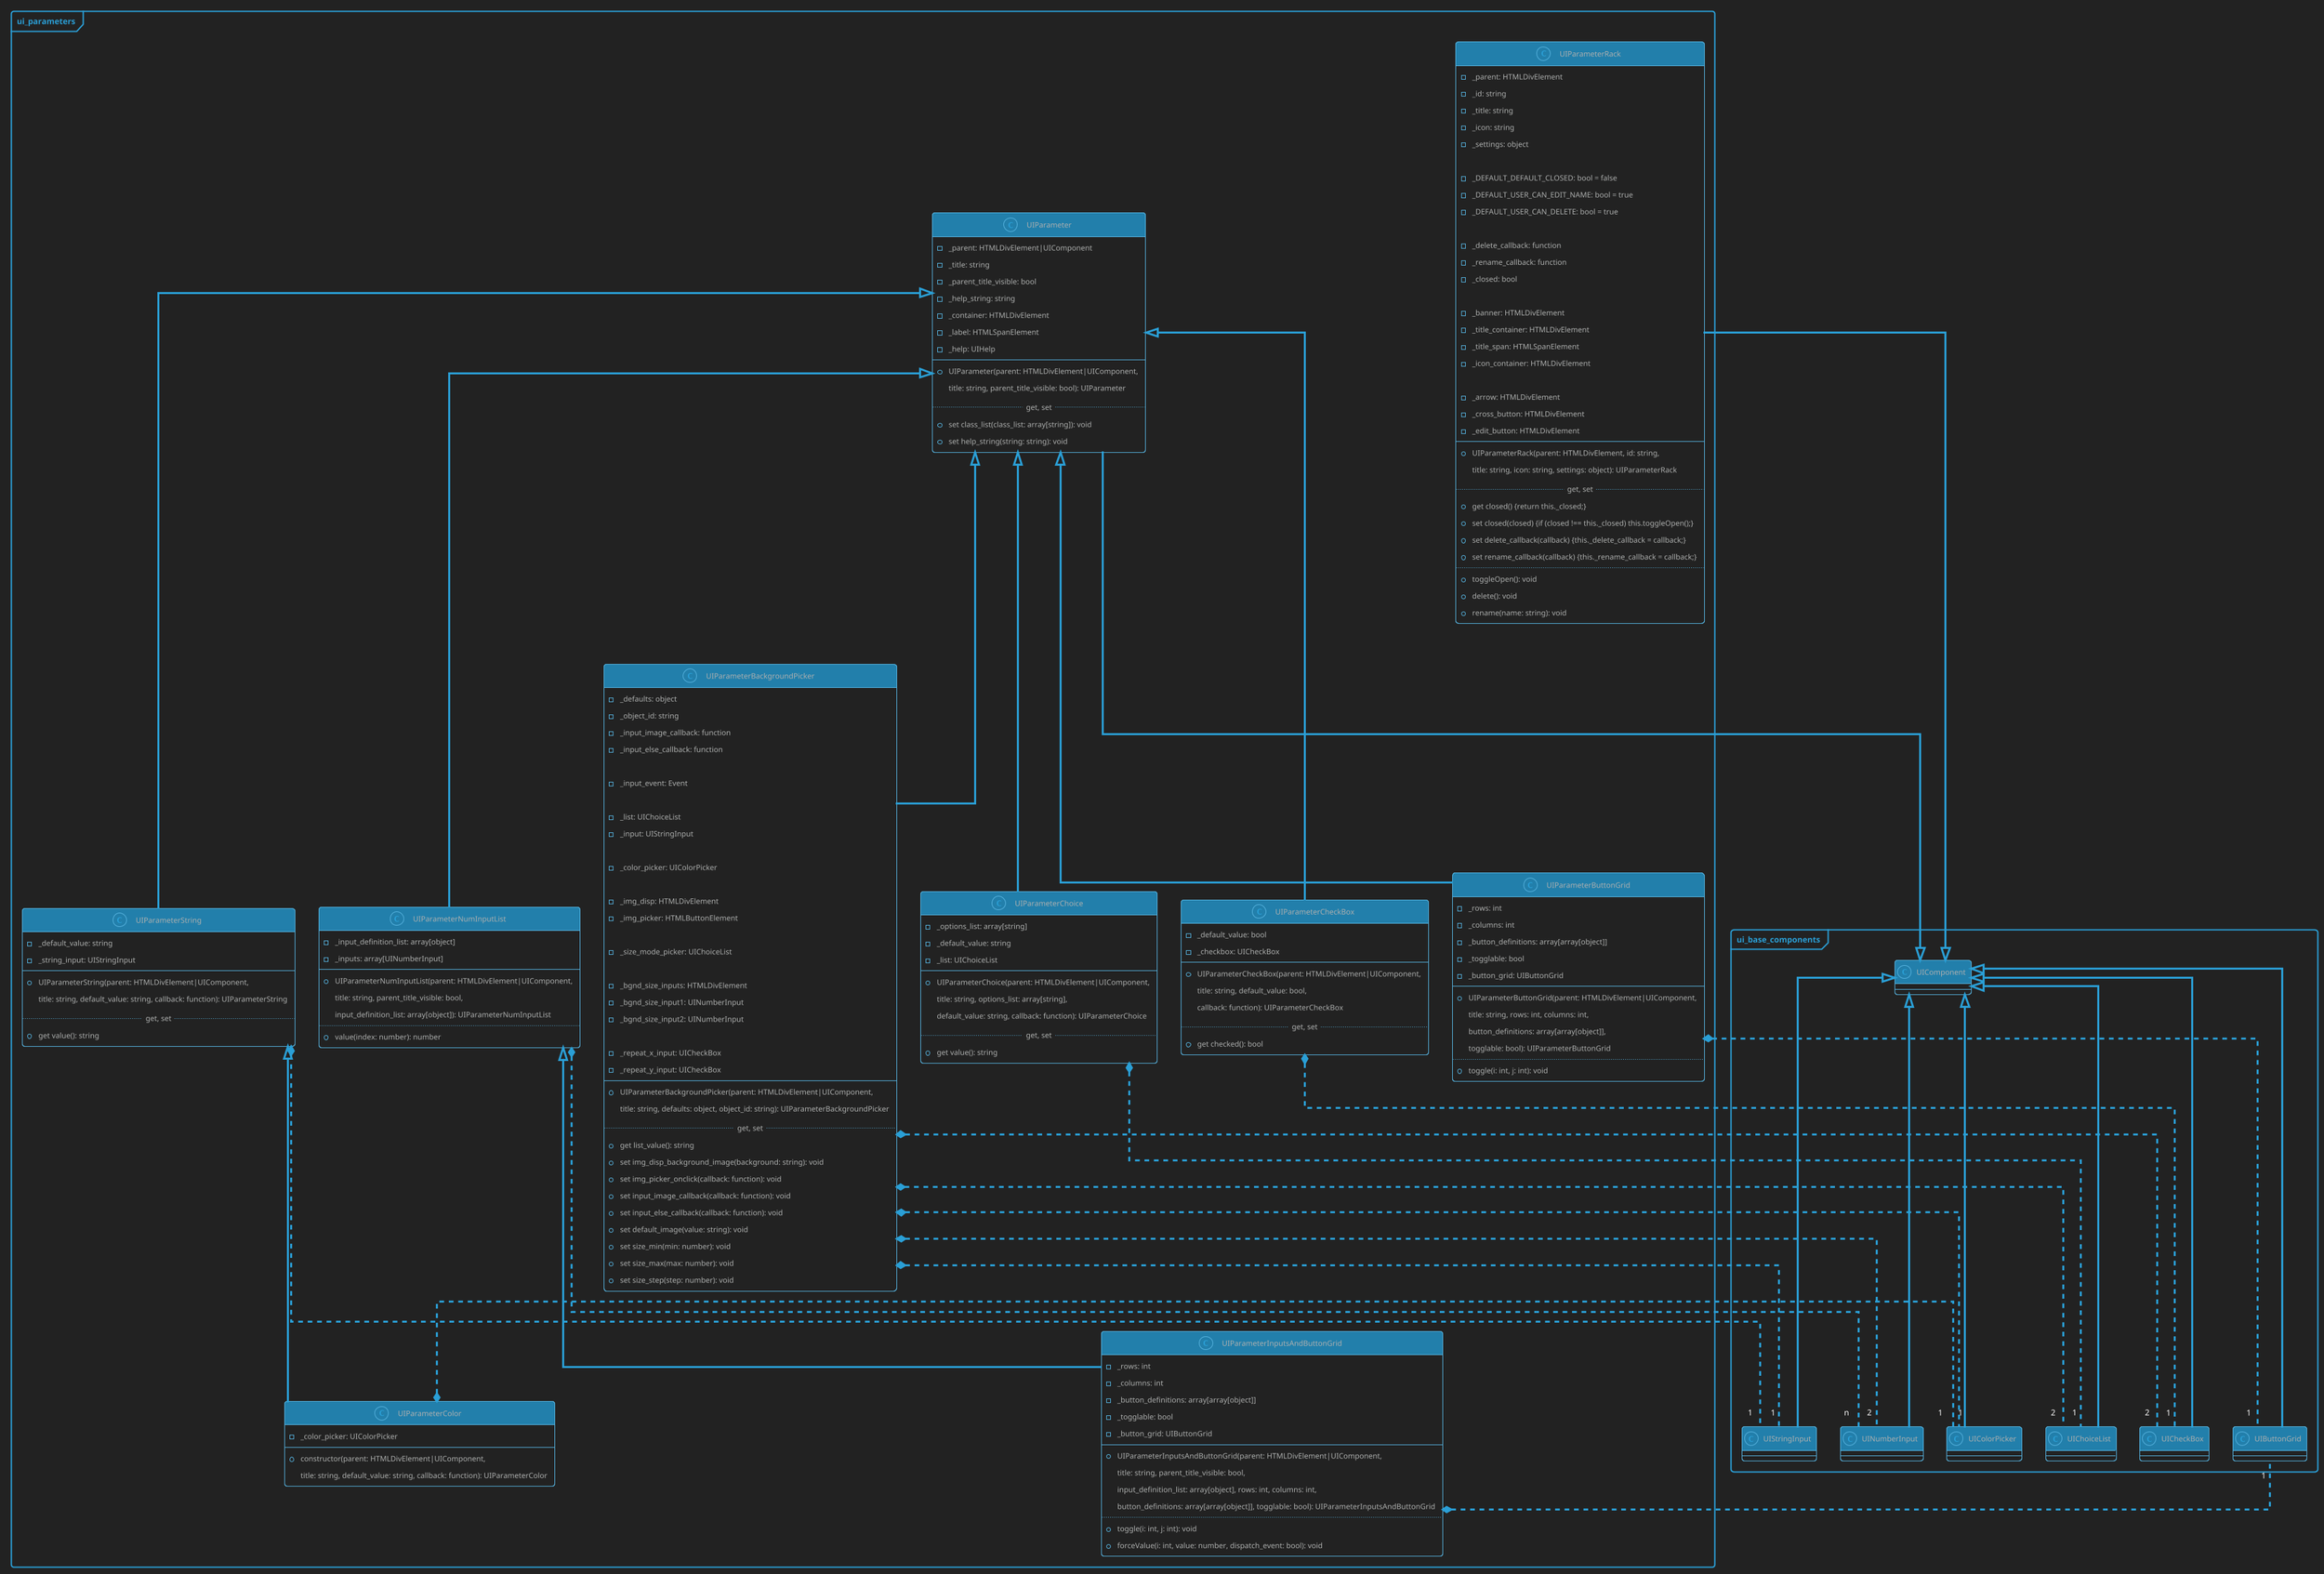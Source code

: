 'MIT License - Copyright (c) 2020-2021 Picorims

@startuml ui_parameters
!theme cyborg-outline
skinparam BackgroundColor #222222
' skinparam groupInheritance 2
skinparam PackageStyle frame
skinparam linetype ortho

package "ui_base_components" {
    class UIComponent {}

    class UIButtonGrid {}
    UIComponent <|-- UIButtonGrid

    class UINumberInput {}
    UIComponent <|-- UINumberInput

    class UIStringInput {}
    UIComponent <|-- UIStringInput

    class UIColorPicker {}
    UIComponent <|-- UIColorPicker

    class UIChoiceList {}
    UIComponent <|-- UIChoiceList

    class UICheckBox {}
    UIComponent <|-- UICheckBox
}

package "ui_parameters" {
    class UIParameter {
        - _parent: HTMLDivElement|UIComponent
        - _title: string
        - _parent_title_visible: bool
        - _help_string: string
        - _container: HTMLDivElement
        - _label: HTMLSpanElement
        - _help: UIHelp
        --
        + UIParameter(parent: HTMLDivElement|UIComponent,
        title: string, parent_title_visible: bool): UIParameter
        ..get, set..
        + set class_list(class_list: array[string]): void
        + set help_string(string: string): void
    }
    UIComponent <|-- UIParameter

    class UIParameterString {
        - _default_value: string
        - _string_input: UIStringInput
        --
        + UIParameterString(parent: HTMLDivElement|UIComponent,
        title: string, default_value: string, callback: function): UIParameterString
        ..get, set..
        + get value(): string
    }
    UIParameter <|-- UIParameterString
    UIParameterString *.. "1" UIStringInput

    class UIParameterColor {
        - _color_picker: UIColorPicker
        --
        + constructor(parent: HTMLDivElement|UIComponent,
        title: string, default_value: string, callback: function): UIParameterColor
    }
    UIParameterString <|-- UIParameterColor
    UIParameterColor *.. "1" UIColorPicker

    class UIParameterNumInputList {
        - _input_definition_list: array[object]
        - _inputs: array[UINumberInput]
        --
        + UIParameterNumInputList(parent: HTMLDivElement|UIComponent,
        title: string, parent_title_visible: bool,
        input_definition_list: array[object]): UIParameterNumInputList
        ..
        + value(index: number): number
    }
    UIParameter <|-- UIParameterNumInputList
    UIParameterNumInputList *.. "n" UINumberInput

    class UIParameterInputsAndButtonGrid {
        - _rows: int
        - _columns: int
        - _button_definitions: array[array[object]]
        - _togglable: bool
        - _button_grid: UIButtonGrid
        --
        + UIParameterInputsAndButtonGrid(parent: HTMLDivElement|UIComponent,
        title: string, parent_title_visible: bool,
        input_definition_list: array[object], rows: int, columns: int,
        button_definitions: array[array[object]], togglable: bool): UIParameterInputsAndButtonGrid
        ..
        + toggle(i: int, j: int): void
        + forceValue(i: int, value: number, dispatch_event: bool): void
    }
    UIParameterNumInputList <|-- UIParameterInputsAndButtonGrid
    UIParameterInputsAndButtonGrid *.. "1" UIButtonGrid

    class UIParameterChoice {
        - _options_list: array[string]
        - _default_value: string
        - _list: UIChoiceList
        --
        + UIParameterChoice(parent: HTMLDivElement|UIComponent,
        title: string, options_list: array[string],
        default_value: string, callback: function): UIParameterChoice
        ..get, set..
        + get value(): string
    }
    UIParameter <|-- UIParameterChoice
    UIParameterChoice *.. "1" UIChoiceList

    class UIParameterCheckBox {
        - _default_value: bool
        - _checkbox: UICheckBox
        --
        + UIParameterCheckBox(parent: HTMLDivElement|UIComponent,
        title: string, default_value: bool,
        callback: function): UIParameterCheckBox
        ..get, set..
        + get checked(): bool
    }
    UIParameter <|-- UIParameterCheckBox
    UIParameterCheckBox *.. "1" UICheckBox

    class UIParameterButtonGrid {
        - _rows: int
        - _columns: int
        - _button_definitions: array[array[object]]
        - _togglable: bool
        - _button_grid: UIButtonGrid
        --
        + UIParameterButtonGrid(parent: HTMLDivElement|UIComponent,
        title: string, rows: int, columns: int,
        button_definitions: array[array[object]],
        togglable: bool): UIParameterButtonGrid
        ..
        + toggle(i: int, j: int): void
    }
    UIParameter <|-- UIParameterButtonGrid
    UIParameterButtonGrid *.. "1" UIButtonGrid

    class UIParameterBackgroundPicker {
        - _defaults: object
        - _object_id: string
        - _input_image_callback: function
        - _input_else_callback: function

        - _input_event: Event

        - _list: UIChoiceList
        - _input: UIStringInput

        - _color_picker: UIColorPicker

        - _img_disp: HTMLDivElement
        - _img_picker: HTMLButtonElement

        - _size_mode_picker: UIChoiceList
        
        - _bgnd_size_inputs: HTMLDivElement
        - _bgnd_size_input1: UINumberInput
        - _bgnd_size_input2: UINumberInput
        
        - _repeat_x_input: UICheckBox
        - _repeat_y_input: UICheckBox
        --
        + UIParameterBackgroundPicker(parent: HTMLDivElement|UIComponent,
        title: string, defaults: object, object_id: string): UIParameterBackgroundPicker
        ..get, set..
        + get list_value(): string
        + set img_disp_background_image(background: string): void
        + set img_picker_onclick(callback: function): void
        + set input_image_callback(callback: function): void
        + set input_else_callback(callback: function): void
        + set default_image(value: string): void
        + set size_min(min: number): void
        + set size_max(max: number): void
        + set size_step(step: number): void
    }
    UIParameter <|-- UIParameterBackgroundPicker
    UIParameterBackgroundPicker *.. "2" UIChoiceList
    UIParameterBackgroundPicker *.. "1" UIStringInput
    UIParameterBackgroundPicker *.. "1" UIColorPicker
    UIParameterBackgroundPicker *.. "2" UINumberInput
    UIParameterBackgroundPicker *.. "2" UICheckBox

    class UIParameterRack {
        - _parent: HTMLDivElement
        - _id: string
        - _title: string
        - _icon: string
        - _settings: object

        - _DEFAULT_DEFAULT_CLOSED: bool = false
        - _DEFAULT_USER_CAN_EDIT_NAME: bool = true
        - _DEFAULT_USER_CAN_DELETE: bool = true

        - _delete_callback: function
        - _rename_callback: function
        - _closed: bool

        - _banner: HTMLDivElement
        - _title_container: HTMLDivElement
        - _title_span: HTMLSpanElement
        - _icon_container: HTMLDivElement

        - _arrow: HTMLDivElement
        - _cross_button: HTMLDivElement
        - _edit_button: HTMLDivElement
        --
        + UIParameterRack(parent: HTMLDivElement, id: string,
        title: string, icon: string, settings: object): UIParameterRack
        ..get, set..
        + get closed() {return this._closed;}
        + set closed(closed) {if (closed !== this._closed) this.toggleOpen();}
        + set delete_callback(callback) {this._delete_callback = callback;}
        + set rename_callback(callback) {this._rename_callback = callback;}
        ..
        + toggleOpen(): void
        + delete(): void
        + rename(name: string): void
    }
    UIComponent <|-- UIParameterRack
}

@enduml
